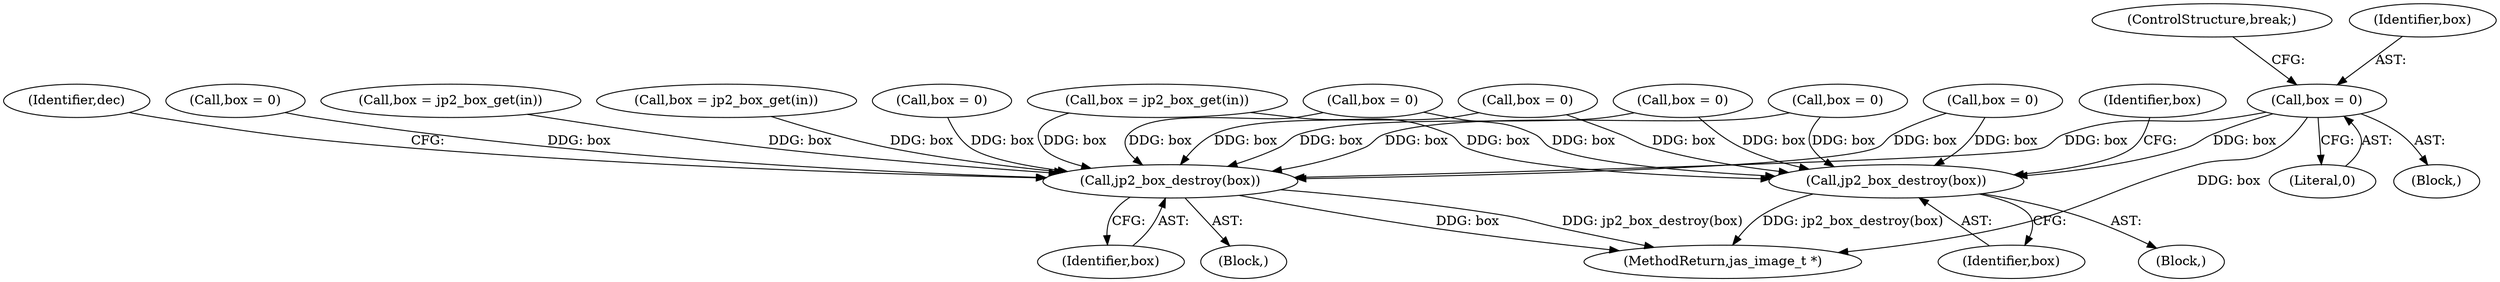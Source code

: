 digraph "0_jasper_d42b2388f7f8e0332c846675133acea151fc557a_33@pointer" {
"1000300" [label="(Call,box = 0)"];
"1000355" [label="(Call,jp2_box_destroy(box))"];
"1001256" [label="(Call,jp2_box_destroy(box))"];
"1000302" [label="(Literal,0)"];
"1000354" [label="(Block,)"];
"1000204" [label="(Call,box = jp2_box_get(in))"];
"1000165" [label="(Call,box = jp2_box_get(in))"];
"1001257" [label="(Identifier,box)"];
"1000303" [label="(ControlStructure,break;)"];
"1000284" [label="(Call,box = 0)"];
"1000355" [label="(Call,jp2_box_destroy(box))"];
"1000357" [label="(Call,box = 0)"];
"1001255" [label="(Block,)"];
"1000356" [label="(Identifier,box)"];
"1000229" [label="(Call,box = jp2_box_get(in))"];
"1000268" [label="(Call,box = 0)"];
"1000332" [label="(Call,box = 0)"];
"1001265" [label="(MethodReturn,jas_image_t *)"];
"1000316" [label="(Call,box = 0)"];
"1001256" [label="(Call,jp2_box_destroy(box))"];
"1000300" [label="(Call,box = 0)"];
"1000358" [label="(Identifier,box)"];
"1000294" [label="(Block,)"];
"1001259" [label="(Identifier,dec)"];
"1000348" [label="(Call,box = 0)"];
"1000301" [label="(Identifier,box)"];
"1000150" [label="(Call,box = 0)"];
"1000300" -> "1000294"  [label="AST: "];
"1000300" -> "1000302"  [label="CFG: "];
"1000301" -> "1000300"  [label="AST: "];
"1000302" -> "1000300"  [label="AST: "];
"1000303" -> "1000300"  [label="CFG: "];
"1000300" -> "1001265"  [label="DDG: box"];
"1000300" -> "1000355"  [label="DDG: box"];
"1000300" -> "1001256"  [label="DDG: box"];
"1000355" -> "1000354"  [label="AST: "];
"1000355" -> "1000356"  [label="CFG: "];
"1000356" -> "1000355"  [label="AST: "];
"1000358" -> "1000355"  [label="CFG: "];
"1000355" -> "1001265"  [label="DDG: jp2_box_destroy(box)"];
"1000348" -> "1000355"  [label="DDG: box"];
"1000332" -> "1000355"  [label="DDG: box"];
"1000284" -> "1000355"  [label="DDG: box"];
"1000268" -> "1000355"  [label="DDG: box"];
"1000229" -> "1000355"  [label="DDG: box"];
"1000316" -> "1000355"  [label="DDG: box"];
"1001256" -> "1001255"  [label="AST: "];
"1001256" -> "1001257"  [label="CFG: "];
"1001257" -> "1001256"  [label="AST: "];
"1001259" -> "1001256"  [label="CFG: "];
"1001256" -> "1001265"  [label="DDG: box"];
"1001256" -> "1001265"  [label="DDG: jp2_box_destroy(box)"];
"1000348" -> "1001256"  [label="DDG: box"];
"1000332" -> "1001256"  [label="DDG: box"];
"1000284" -> "1001256"  [label="DDG: box"];
"1000150" -> "1001256"  [label="DDG: box"];
"1000357" -> "1001256"  [label="DDG: box"];
"1000229" -> "1001256"  [label="DDG: box"];
"1000204" -> "1001256"  [label="DDG: box"];
"1000316" -> "1001256"  [label="DDG: box"];
"1000268" -> "1001256"  [label="DDG: box"];
"1000165" -> "1001256"  [label="DDG: box"];
}
